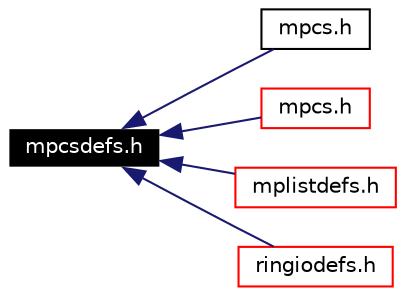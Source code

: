 digraph G
{
  edge [fontname="Helvetica",fontsize=10,labelfontname="Helvetica",labelfontsize=10];
  node [fontname="Helvetica",fontsize=10,shape=record];
  rankdir=LR;
  Node1 [label="mpcsdefs.h",height=0.2,width=0.4,color="white", fillcolor="black", style="filled" fontcolor="white"];
  Node1 -> Node2 [dir=back,color="midnightblue",fontsize=10,style="solid",fontname="Helvetica"];
  Node2 [label="mpcs.h",height=0.2,width=0.4,color="black", fillcolor="white", style="filled",URL="$dsp_2inc_2mpcs_8h.html"];
  Node1 -> Node3 [dir=back,color="midnightblue",fontsize=10,style="solid",fontname="Helvetica"];
  Node3 [label="mpcs.h",height=0.2,width=0.4,color="red", fillcolor="white", style="filled",URL="$gpp_2inc_2mpcs_8h.html"];
  Node1 -> Node4 [dir=back,color="midnightblue",fontsize=10,style="solid",fontname="Helvetica"];
  Node4 [label="mplistdefs.h",height=0.2,width=0.4,color="red", fillcolor="white", style="filled",URL="$gpp_2inc_2mplistdefs_8h.html"];
  Node1 -> Node5 [dir=back,color="midnightblue",fontsize=10,style="solid",fontname="Helvetica"];
  Node5 [label="ringiodefs.h",height=0.2,width=0.4,color="red", fillcolor="white", style="filled",URL="$gpp_2inc_2ringiodefs_8h.html"];
}
